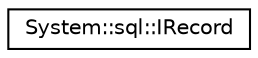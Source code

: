 digraph G
{
  edge [fontname="Helvetica",fontsize="10",labelfontname="Helvetica",labelfontsize="10"];
  node [fontname="Helvetica",fontsize="10",shape=record];
  rankdir="LR";
  Node1 [label="System::sql::IRecord",height=0.2,width=0.4,color="black", fillcolor="white", style="filled",URL="$class_system_1_1sql_1_1_i_record.html"];
}
